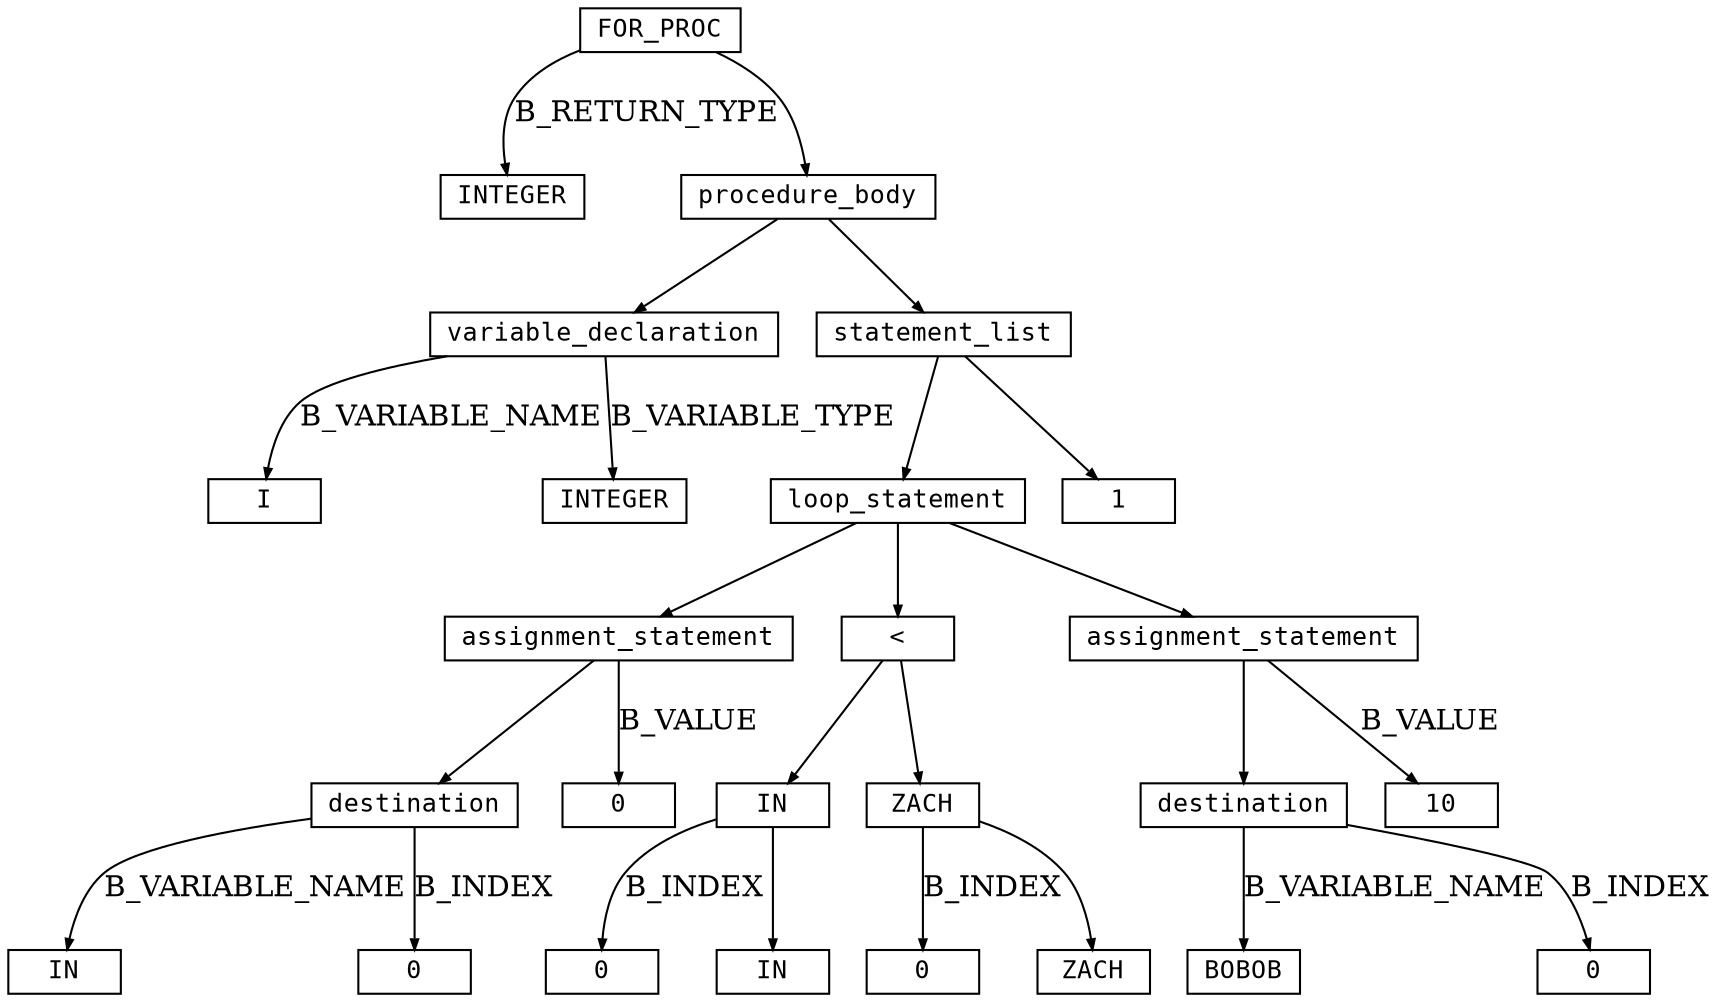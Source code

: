 digraph parsetree {
  node [shape=box, fontsize=12, fontname="Courier", height=.1];
  ranksep=.6;
  edge [arrowsize=.5]
  node1 [label="FOR_PROC"]
  node2 [label="INTEGER"]
  node1 -> node2 [ label= "B_RETURN_TYPE" ];
  node3 [label="procedure_body"]
  node1 -> node3 [ label= "" ];
  node4 [label="variable_declaration"]
  node3 -> node4 [ label= "" ];
  node5 [label="statement_list"]
  node3 -> node5 [ label= "" ];
  node6 [label="I"]
  node4 -> node6 [ label= "B_VARIABLE_NAME" ];
  node7 [label="INTEGER"]
  node4 -> node7 [ label= "B_VARIABLE_TYPE" ];
  node8 [label="loop_statement"]
  node5 -> node8 [ label= "" ];
  node9 [label="1"]
  node5 -> node9 [ label= "" ];
  node10 [label="assignment_statement"]
  node8 -> node10 [ label= "" ];
  node11 [label="<"]
  node8 -> node11 [ label= "" ];
  node12 [label="assignment_statement"]
  node8 -> node12 [ label= "" ];
  node13 [label="destination"]
  node10 -> node13 [ label= "" ];
  node14 [label="0"]
  node10 -> node14 [ label= "B_VALUE" ];
  node15 [label="IN"]
  node11 -> node15 [ label= "" ];
  node16 [label="ZACH"]
  node11 -> node16 [ label= "" ];
  node17 [label="destination"]
  node12 -> node17 [ label= "" ];
  node18 [label="10"]
  node12 -> node18 [ label= "B_VALUE" ];
  node19 [label="IN"]
  node13 -> node19 [ label= "B_VARIABLE_NAME" ];
  node20 [label="0"]
  node13 -> node20 [ label= "B_INDEX" ];
  node21 [label="0"]
  node15 -> node21 [ label= "B_INDEX" ];
  node22 [label="IN"]
  node15 -> node22 [ label= "" ];
  node23 [label="0"]
  node16 -> node23 [ label= "B_INDEX" ];
  node24 [label="ZACH"]
  node16 -> node24 [ label= "" ];
  node25 [label="BOBOB"]
  node17 -> node25 [ label= "B_VARIABLE_NAME" ];
  node26 [label="0"]
  node17 -> node26 [ label= "B_INDEX" ];
}
